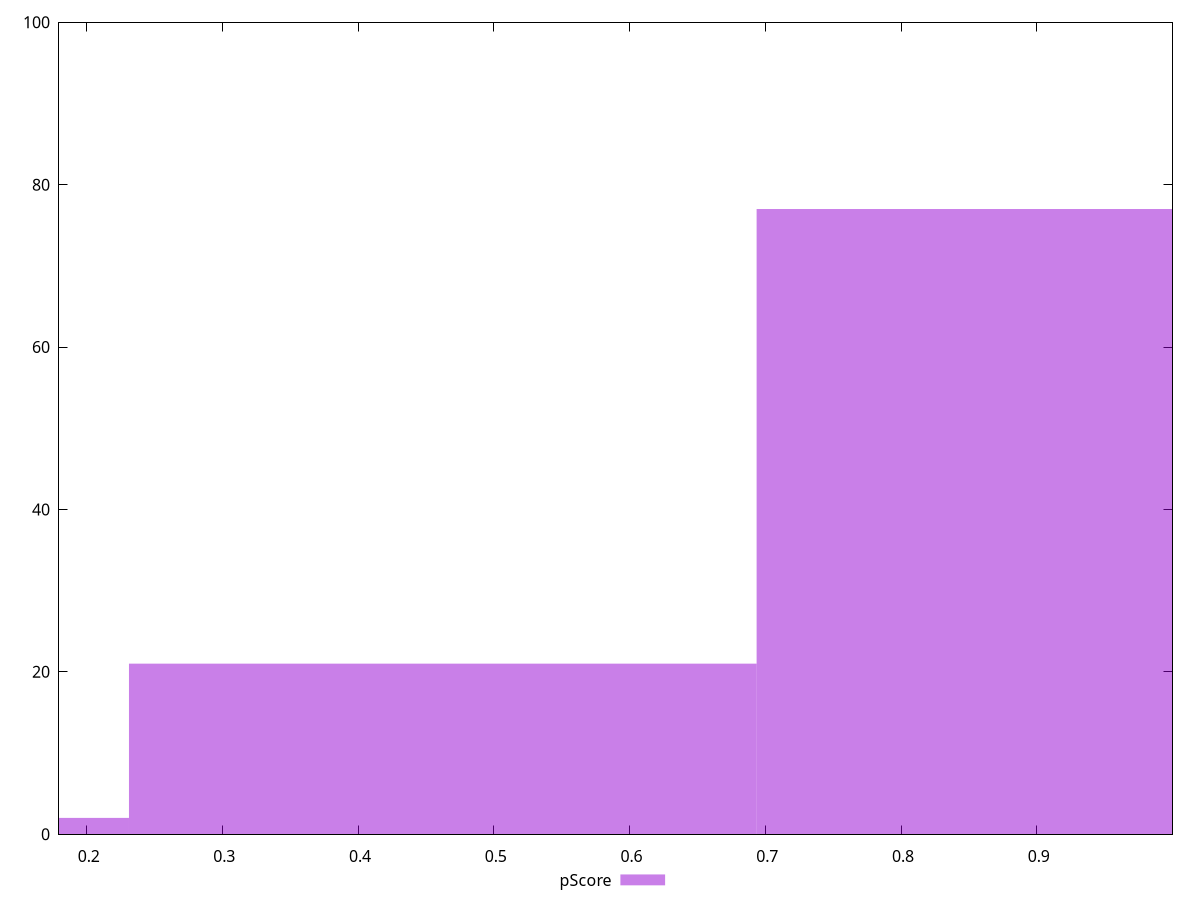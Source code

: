 reset

$pScore <<EOF
0.9247897845862585 77
0.46239489229312924 21
0 2
EOF

set key outside below
set boxwidth 0.46239489229312924
set xrange [0.17964805832875563:0.9999811587925356]
set yrange [0:100]
set trange [0:100]
set style fill transparent solid 0.5 noborder
set terminal svg size 640, 490 enhanced background rgb 'white'
set output "report_00015_2021-02-09T16-11-33.973Z/total-blocking-time/samples/pages+cached+noadtech+nomedia/pScore/histogram.svg"

plot $pScore title "pScore" with boxes

reset
